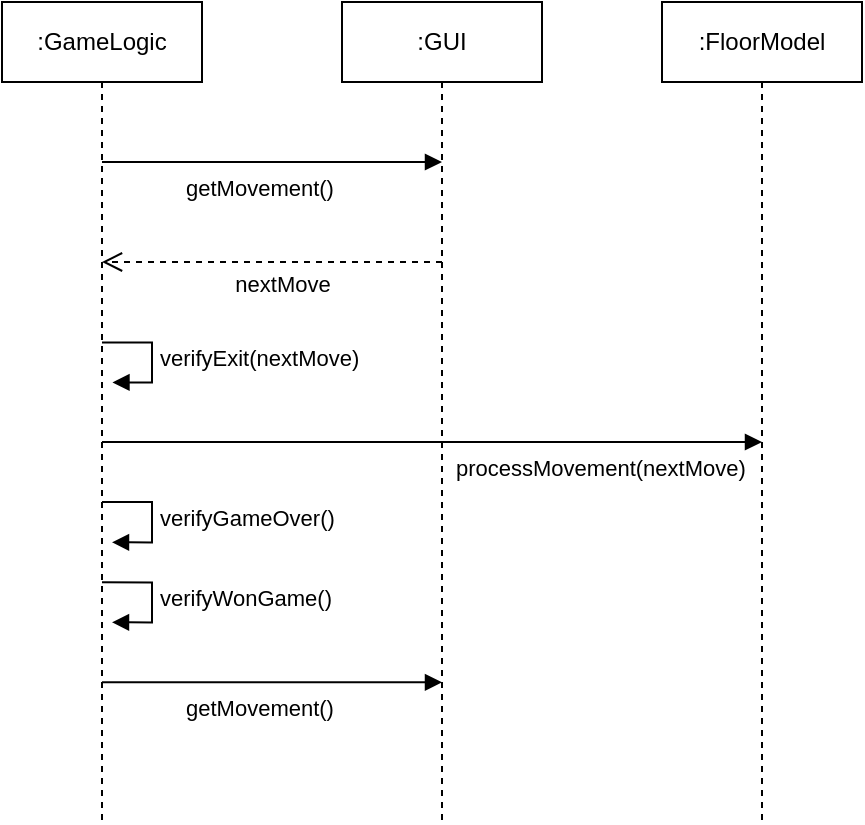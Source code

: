 <mxfile version="11.1.4" type="device"><diagram id="cJROeqLodt91d9pgf7sE" name="Page-1"><mxGraphModel dx="1092" dy="496" grid="1" gridSize="10" guides="1" tooltips="1" connect="1" arrows="1" fold="1" page="1" pageScale="1" pageWidth="827" pageHeight="1169" math="0" shadow="0"><root><mxCell id="0"/><mxCell id="1" parent="0"/><mxCell id="SCIlPFHMGzqxInineQzj-9" value=":GameLogic" style="shape=umlLifeline;perimeter=lifelinePerimeter;whiteSpace=wrap;html=1;container=1;collapsible=0;recursiveResize=0;outlineConnect=0;" parent="1" vertex="1"><mxGeometry x="260" y="80" width="100" height="410" as="geometry"/></mxCell><mxCell id="SCIlPFHMGzqxInineQzj-10" value=":GUI" style="shape=umlLifeline;perimeter=lifelinePerimeter;whiteSpace=wrap;html=1;container=1;collapsible=0;recursiveResize=0;outlineConnect=0;" parent="1" vertex="1"><mxGeometry x="430" y="80" width="100" height="410" as="geometry"/></mxCell><mxCell id="SCIlPFHMGzqxInineQzj-13" value=":FloorModel" style="shape=umlLifeline;perimeter=lifelinePerimeter;whiteSpace=wrap;html=1;container=1;collapsible=0;recursiveResize=0;outlineConnect=0;" parent="1" vertex="1"><mxGeometry x="590" y="80" width="100" height="410" as="geometry"/></mxCell><mxCell id="SCIlPFHMGzqxInineQzj-14" value="processMovement(nextMove)" style="endArrow=block;endFill=1;html=1;edgeStyle=orthogonalEdgeStyle;align=left;verticalAlign=top;" parent="1" edge="1"><mxGeometry x="0.059" relative="1" as="geometry"><mxPoint x="310" y="300" as="sourcePoint"/><mxPoint x="640" y="300" as="targetPoint"/><mxPoint as="offset"/><Array as="points"><mxPoint x="310" y="300"/><mxPoint x="640" y="300"/></Array></mxGeometry></mxCell><mxCell id="SCIlPFHMGzqxInineQzj-15" value="" style="resizable=0;html=1;align=left;verticalAlign=bottom;labelBackgroundColor=#ffffff;fontSize=10;" parent="SCIlPFHMGzqxInineQzj-14" connectable="0" vertex="1"><mxGeometry x="-1" relative="1" as="geometry"/></mxCell><mxCell id="SCIlPFHMGzqxInineQzj-22" value="nextMove" style="html=1;verticalAlign=bottom;endArrow=open;dashed=1;endSize=8;" parent="1" target="SCIlPFHMGzqxInineQzj-9" edge="1"><mxGeometry x="-0.059" y="20" relative="1" as="geometry"><mxPoint x="480" y="210" as="sourcePoint"/><mxPoint x="400" y="210" as="targetPoint"/><mxPoint as="offset"/></mxGeometry></mxCell><mxCell id="SCIlPFHMGzqxInineQzj-24" value="verifyGameOver()" style="edgeStyle=orthogonalEdgeStyle;html=1;align=left;spacingLeft=2;endArrow=block;rounded=0;entryX=1;entryY=0;" parent="1" edge="1"><mxGeometry relative="1" as="geometry"><mxPoint x="310" y="330" as="sourcePoint"/><Array as="points"><mxPoint x="335" y="330"/></Array><mxPoint x="315" y="350.167" as="targetPoint"/></mxGeometry></mxCell><mxCell id="SCIlPFHMGzqxInineQzj-25" value="verifyWonGame()" style="edgeStyle=orthogonalEdgeStyle;html=1;align=left;spacingLeft=2;endArrow=block;rounded=0;entryX=1;entryY=0;" parent="1" edge="1"><mxGeometry relative="1" as="geometry"><mxPoint x="310" y="370.167" as="sourcePoint"/><Array as="points"><mxPoint x="335" y="370"/></Array><mxPoint x="315" y="390.167" as="targetPoint"/></mxGeometry></mxCell><mxCell id="SCIlPFHMGzqxInineQzj-26" value="getMovement()" style="endArrow=block;endFill=1;html=1;edgeStyle=orthogonalEdgeStyle;align=left;verticalAlign=top;strokeColor=#000000;" parent="1" edge="1"><mxGeometry x="-0.529" relative="1" as="geometry"><mxPoint x="310" y="160" as="sourcePoint"/><mxPoint x="480" y="160" as="targetPoint"/><mxPoint as="offset"/></mxGeometry></mxCell><mxCell id="SCIlPFHMGzqxInineQzj-27" value="" style="resizable=0;html=1;align=left;verticalAlign=bottom;labelBackgroundColor=#ffffff;fontSize=10;" parent="SCIlPFHMGzqxInineQzj-26" connectable="0" vertex="1"><mxGeometry x="-1" relative="1" as="geometry"/></mxCell><mxCell id="SCIlPFHMGzqxInineQzj-28" value="getMovement()" style="endArrow=block;endFill=1;html=1;edgeStyle=orthogonalEdgeStyle;align=left;verticalAlign=top;strokeColor=#000000;" parent="1" edge="1"><mxGeometry x="-0.529" relative="1" as="geometry"><mxPoint x="310" y="420.138" as="sourcePoint"/><mxPoint x="480" y="420.138" as="targetPoint"/><mxPoint as="offset"/></mxGeometry></mxCell><mxCell id="SCIlPFHMGzqxInineQzj-29" value="" style="resizable=0;html=1;align=left;verticalAlign=bottom;labelBackgroundColor=#ffffff;fontSize=10;" parent="SCIlPFHMGzqxInineQzj-28" connectable="0" vertex="1"><mxGeometry x="-1" relative="1" as="geometry"/></mxCell><mxCell id="weulyhR0V_qlRq4GGKqd-1" value="verifyExit(nextMove)" style="edgeStyle=orthogonalEdgeStyle;html=1;align=left;spacingLeft=2;endArrow=block;rounded=0;entryX=1;entryY=0;" edge="1" parent="1"><mxGeometry relative="1" as="geometry"><mxPoint x="310" y="250.214" as="sourcePoint"/><Array as="points"><mxPoint x="335" y="250.024"/></Array><mxPoint x="315.238" y="270.214" as="targetPoint"/></mxGeometry></mxCell></root></mxGraphModel></diagram></mxfile>